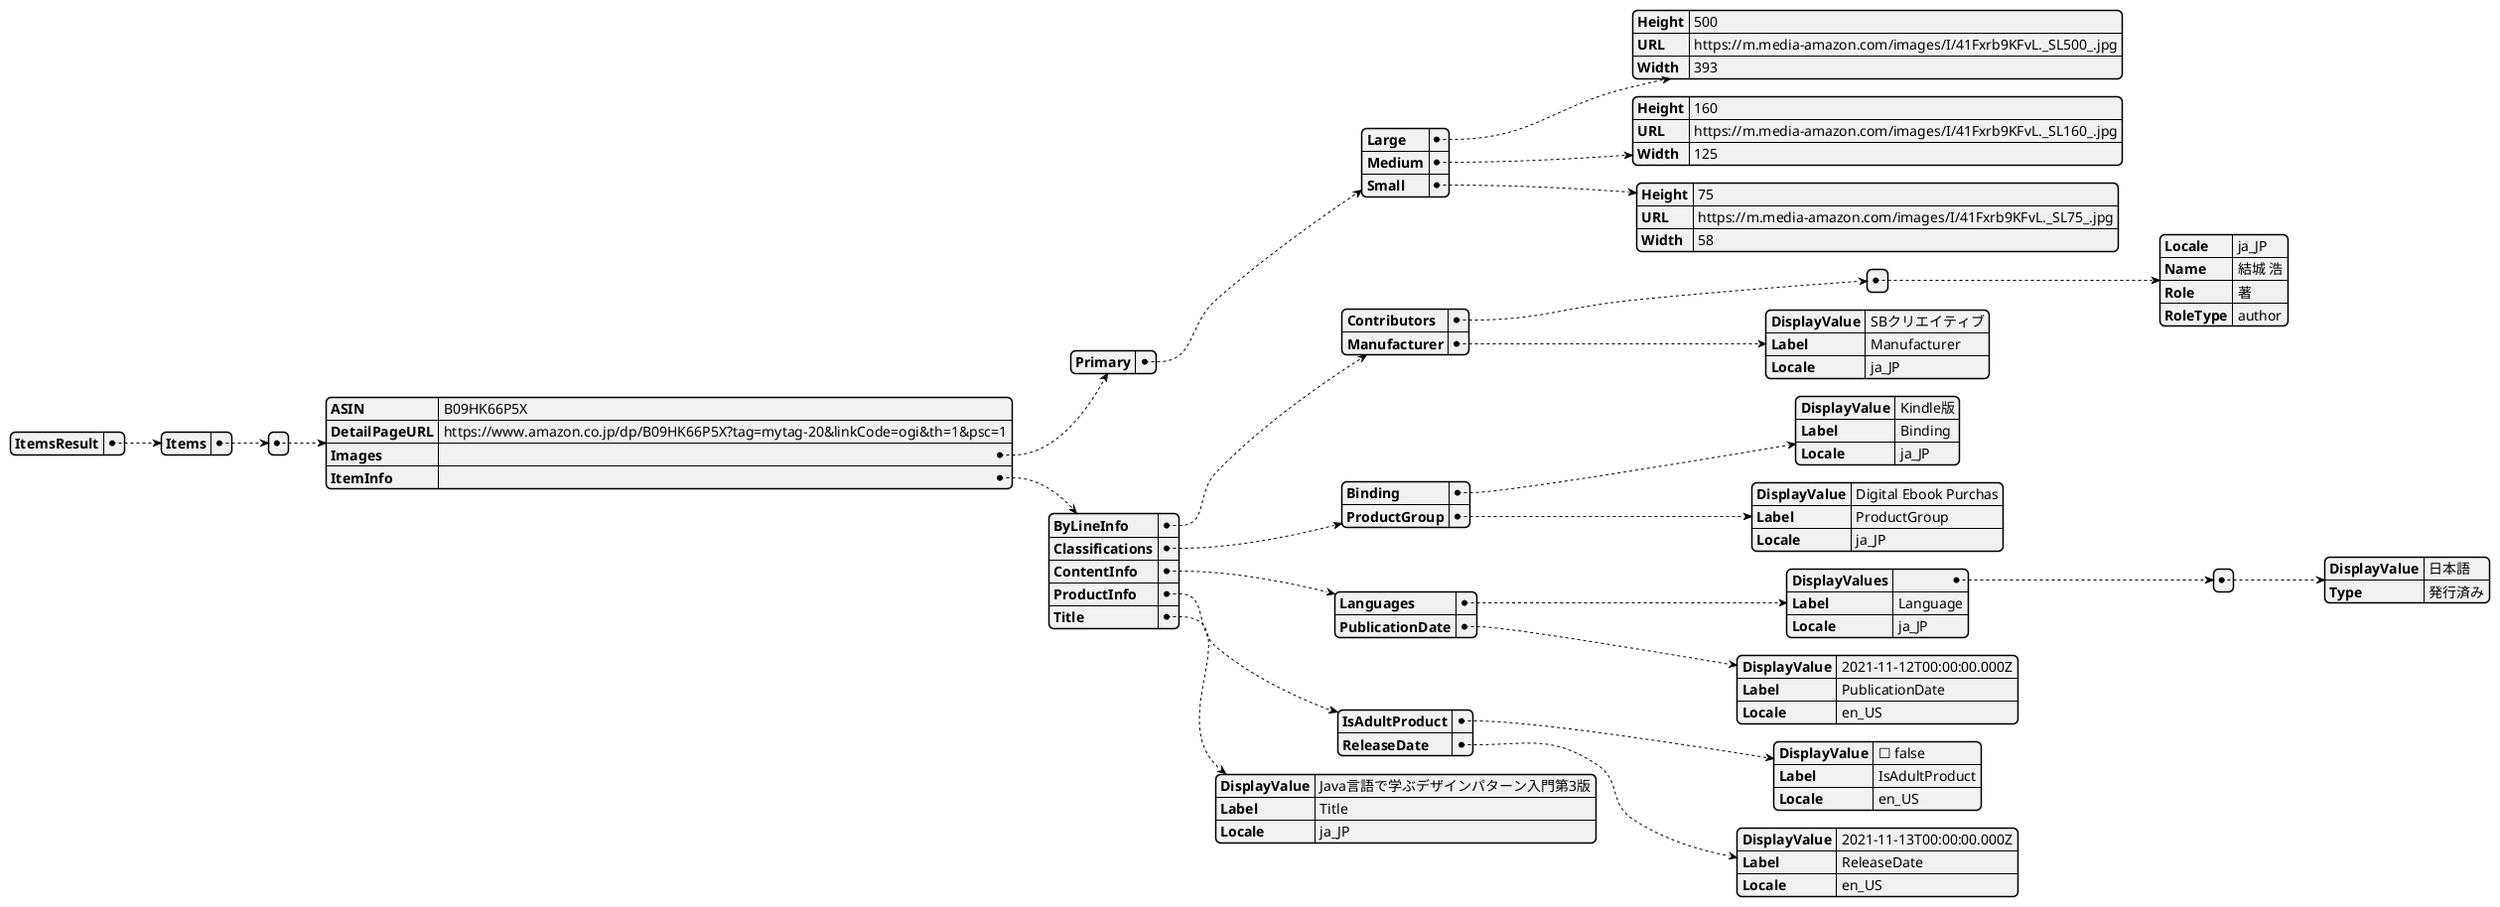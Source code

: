 @startjson "book"
{"ItemsResult":{"Items":[{"ASIN":"B09HK66P5X","DetailPageURL":"https://www.amazon.co.jp/dp/B09HK66P5X?tag=mytag-20&linkCode=ogi&th=1&psc=1","Images":{"Primary":{"Large":{"Height":500,"URL":"https://m.media-amazon.com/images/I/41Fxrb9KFvL._SL500_.jpg","Width":393},"Medium":{"Height":160,"URL":"https://m.media-amazon.com/images/I/41Fxrb9KFvL._SL160_.jpg","Width":125},"Small":{"Height":75,"URL":"https://m.media-amazon.com/images/I/41Fxrb9KFvL._SL75_.jpg","Width":58}}},"ItemInfo":{"ByLineInfo":{"Contributors":[{"Locale":"ja_JP","Name":"結城 浩","Role":"著","RoleType":"author"}],"Manufacturer":{"DisplayValue":"SBクリエイティブ","Label":"Manufacturer","Locale":"ja_JP"}},"Classifications":{"Binding":{"DisplayValue":"Kindle版","Label":"Binding","Locale":"ja_JP"},"ProductGroup":{"DisplayValue":"Digital Ebook Purchas","Label":"ProductGroup","Locale":"ja_JP"}},"ContentInfo":{"Languages":{"DisplayValues":[{"DisplayValue":"日本語","Type":"発行済み"}],"Label":"Language","Locale":"ja_JP"},"PublicationDate":{"DisplayValue":"2021-11-12T00:00:00.000Z","Label":"PublicationDate","Locale":"en_US"}},"ProductInfo":{"IsAdultProduct":{"DisplayValue":false,"Label":"IsAdultProduct","Locale":"en_US"},"ReleaseDate":{"DisplayValue":"2021-11-13T00:00:00.000Z","Label":"ReleaseDate","Locale":"en_US"}},"Title":{"DisplayValue":"Java言語で学ぶデザインパターン入門第3版","Label":"Title","Locale":"ja_JP"}}}]}}
@endjson
